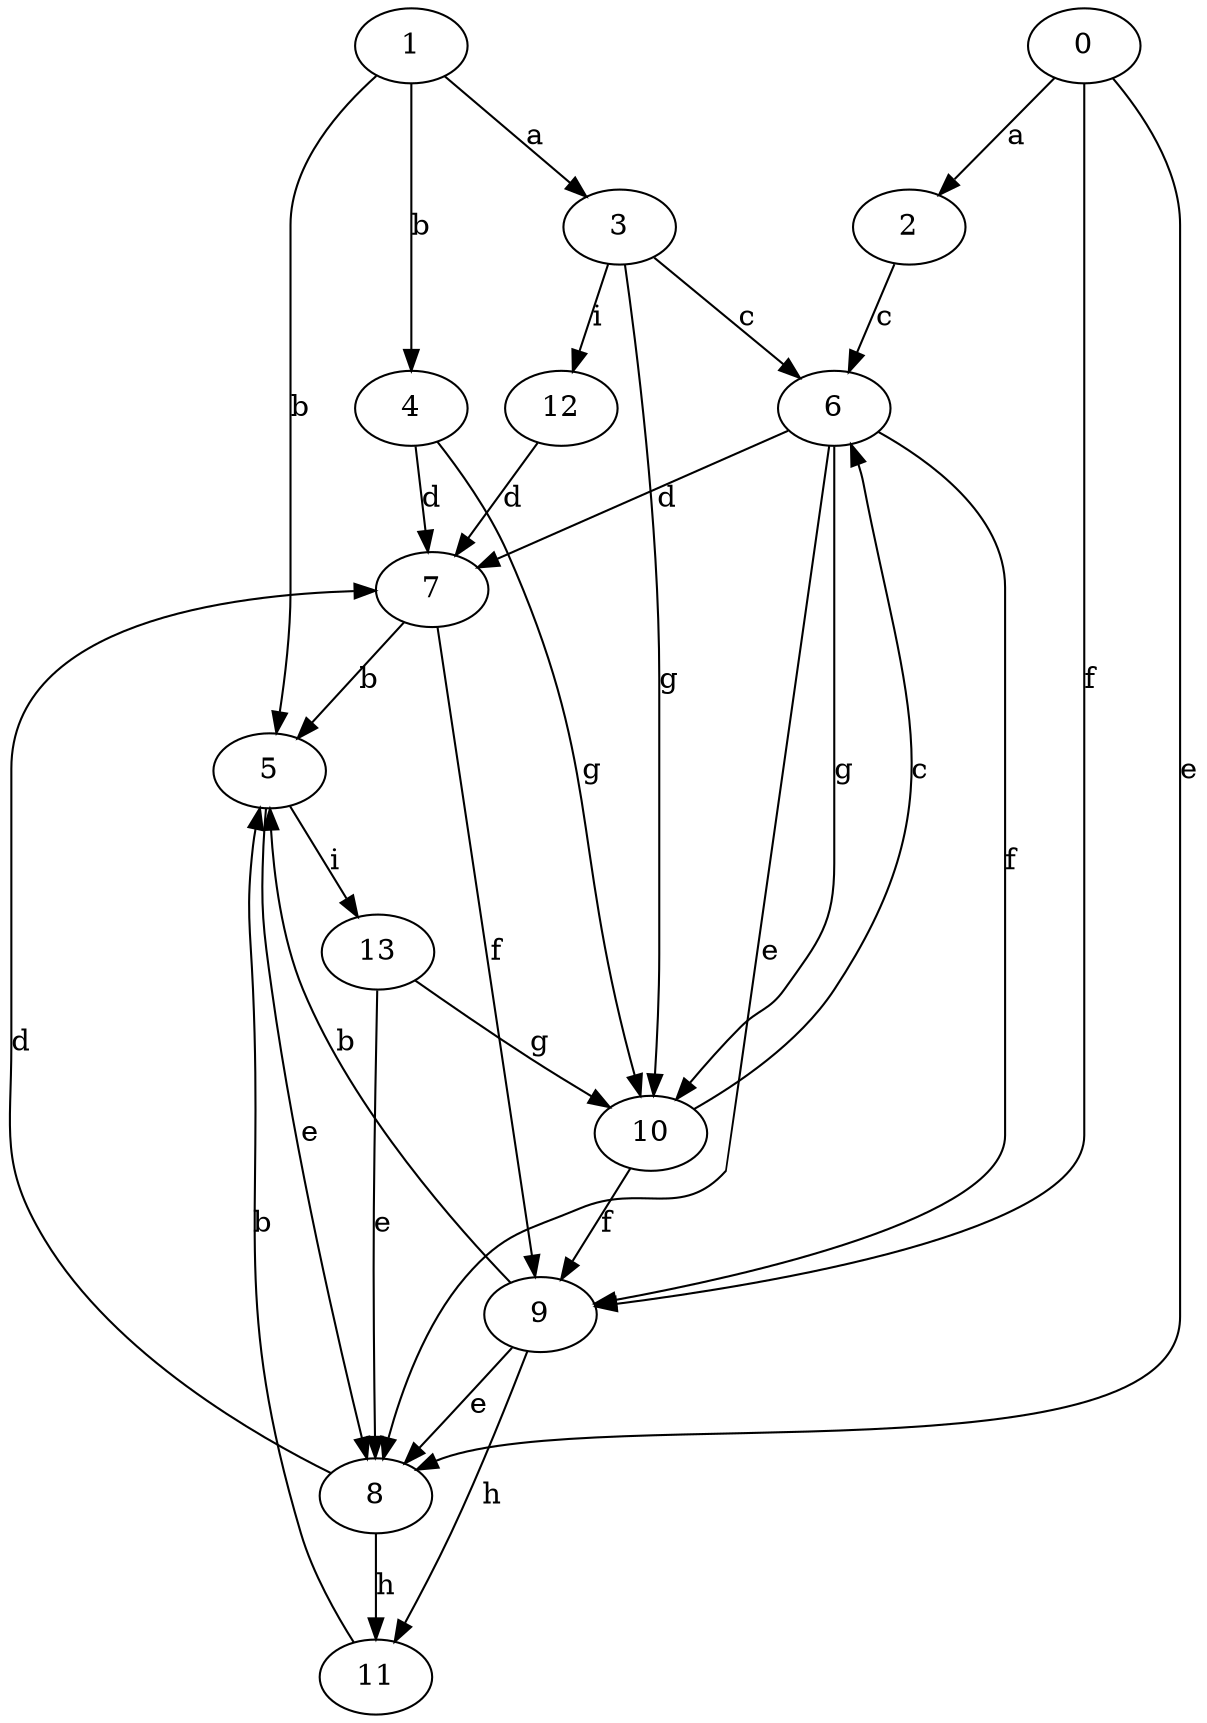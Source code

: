 strict digraph  {
2;
0;
3;
4;
5;
6;
7;
8;
9;
10;
1;
11;
12;
13;
2 -> 6  [label=c];
0 -> 2  [label=a];
0 -> 8  [label=e];
0 -> 9  [label=f];
3 -> 6  [label=c];
3 -> 10  [label=g];
3 -> 12  [label=i];
4 -> 7  [label=d];
4 -> 10  [label=g];
5 -> 8  [label=e];
5 -> 13  [label=i];
6 -> 7  [label=d];
6 -> 8  [label=e];
6 -> 9  [label=f];
6 -> 10  [label=g];
7 -> 5  [label=b];
7 -> 9  [label=f];
8 -> 7  [label=d];
8 -> 11  [label=h];
9 -> 5  [label=b];
9 -> 8  [label=e];
9 -> 11  [label=h];
10 -> 6  [label=c];
10 -> 9  [label=f];
1 -> 3  [label=a];
1 -> 4  [label=b];
1 -> 5  [label=b];
11 -> 5  [label=b];
12 -> 7  [label=d];
13 -> 8  [label=e];
13 -> 10  [label=g];
}
